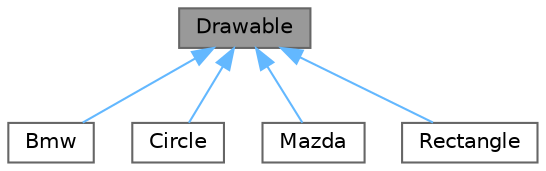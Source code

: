 digraph "Drawable"
{
 // LATEX_PDF_SIZE
  bgcolor="transparent";
  edge [fontname=Helvetica,fontsize=10,labelfontname=Helvetica,labelfontsize=10];
  node [fontname=Helvetica,fontsize=10,shape=box,height=0.2,width=0.4];
  Node1 [id="Node000001",label="Drawable",height=0.2,width=0.4,color="gray40", fillcolor="grey60", style="filled", fontcolor="black",tooltip="This is a Drawable header file."];
  Node1 -> Node2 [id="edge1_Node000001_Node000002",dir="back",color="steelblue1",style="solid",tooltip=" "];
  Node2 [id="Node000002",label="Bmw",height=0.2,width=0.4,color="gray40", fillcolor="white", style="filled",URL="$class_bmw.html",tooltip="This is a Bmw header file."];
  Node1 -> Node3 [id="edge2_Node000001_Node000003",dir="back",color="steelblue1",style="solid",tooltip=" "];
  Node3 [id="Node000003",label="Circle",height=0.2,width=0.4,color="gray40", fillcolor="white", style="filled",URL="$class_circle.html",tooltip="This is a Circle class."];
  Node1 -> Node4 [id="edge3_Node000001_Node000004",dir="back",color="steelblue1",style="solid",tooltip=" "];
  Node4 [id="Node000004",label="Mazda",height=0.2,width=0.4,color="gray40", fillcolor="white", style="filled",URL="$class_mazda.html",tooltip="This is a Mazda header file."];
  Node1 -> Node5 [id="edge4_Node000001_Node000005",dir="back",color="steelblue1",style="solid",tooltip=" "];
  Node5 [id="Node000005",label="Rectangle",height=0.2,width=0.4,color="gray40", fillcolor="white", style="filled",URL="$class_rectangle.html",tooltip="This is a Rectangle header file."];
}
